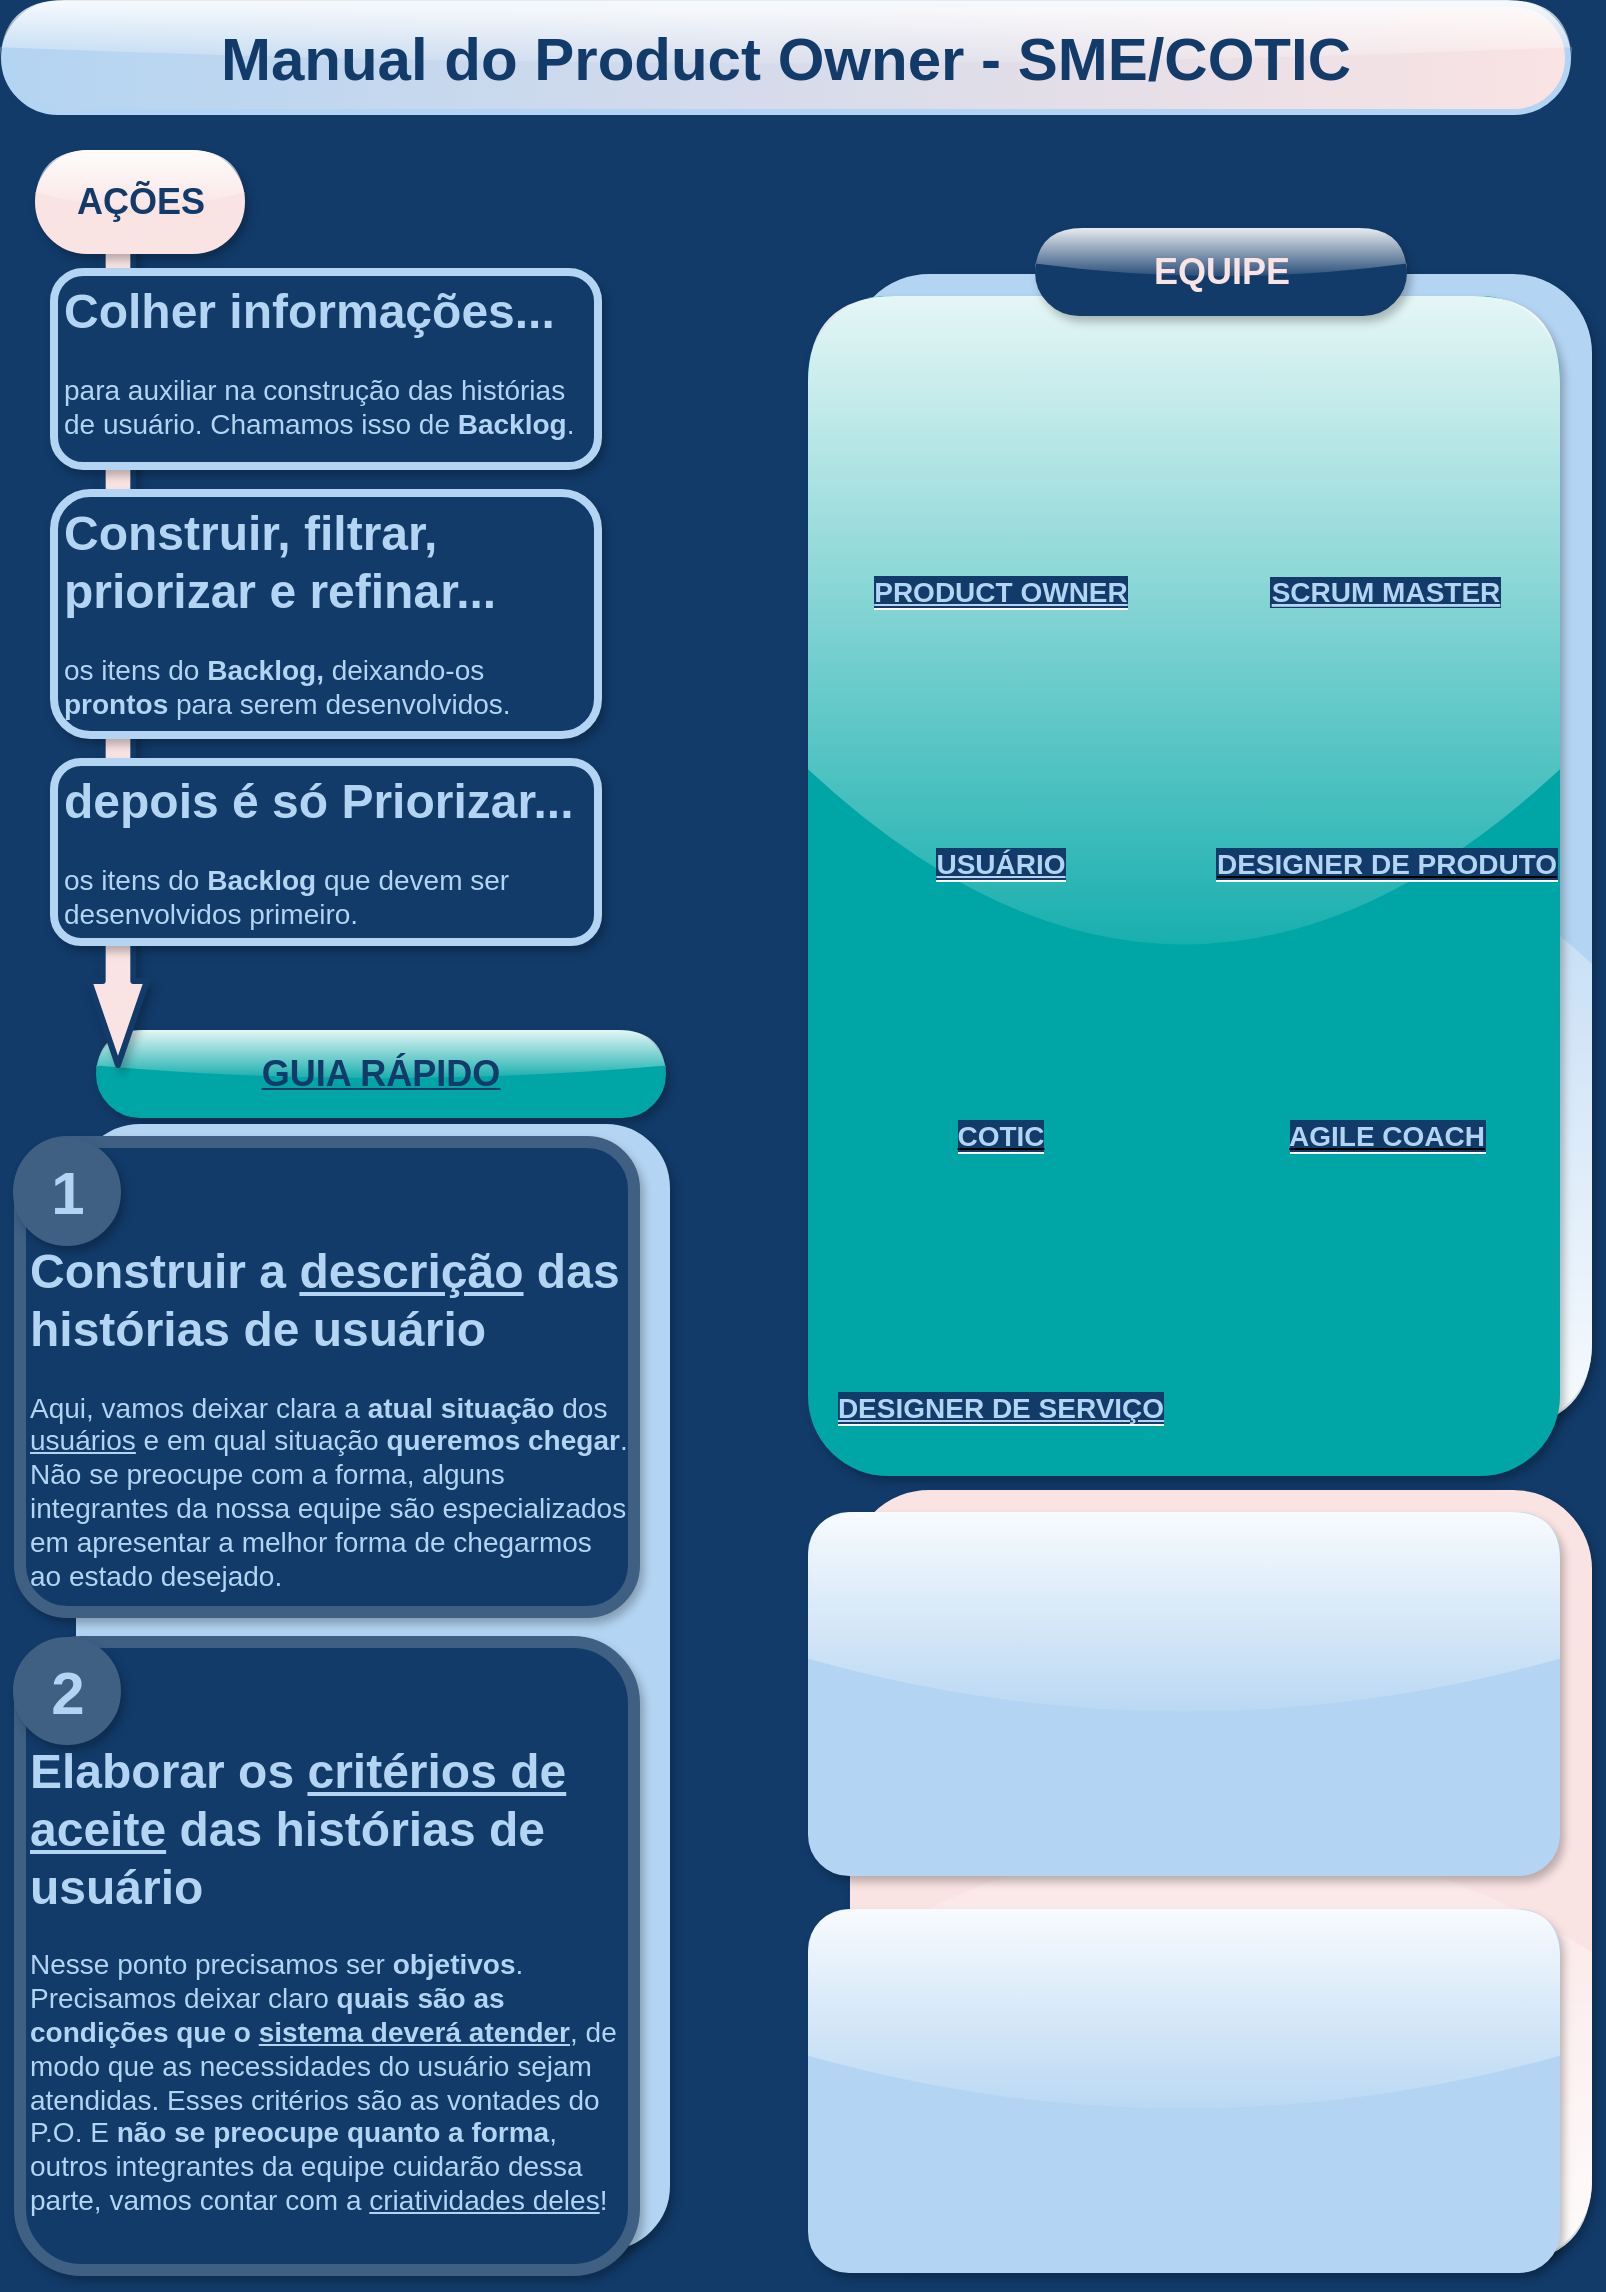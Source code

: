 <mxfile pages="1" version="11.2.4" type="device"><diagram id="JKY-wiaCKK-vyxLStYb8" name="Page-1"><mxGraphModel dx="1422" dy="741" grid="0" gridSize="10" guides="1" tooltips="1" connect="1" arrows="1" fold="1" page="1" pageScale="1" pageWidth="827" pageHeight="1169" background="#123B6A" math="0" shadow="0"><root><mxCell id="0"/><mxCell id="1" parent="0"/><mxCell id="4FU0ySjmOqO9Q_p-P7nD-23" value="&lt;h1&gt;&lt;br&gt;&lt;/h1&gt;" style="text;html=1;strokeColor=#FAE3E3;fillColor=#FAE3E3;spacing=5;spacingTop=-20;whiteSpace=wrap;overflow=hidden;rounded=1;shadow=1;strokeWidth=6;glass=1;arcSize=10;comic=0;collapsible=0;rotation=180;" parent="1" vertex="1"><mxGeometry x="446" y="761" width="365" height="380" as="geometry"/></mxCell><mxCell id="7E8-UjbcB-CwcvHx171b-8" value="&lt;font color=&quot;#123b6a&quot;&gt;&lt;span style=&quot;font-size: 18px&quot;&gt;&lt;b&gt;&lt;u&gt;GUIA RÁPIDO&lt;/u&gt;&lt;/b&gt;&lt;/span&gt;&lt;/font&gt;" style="text;html=1;strokeColor=#00A6A6;fillColor=#00A6A6;align=center;verticalAlign=middle;whiteSpace=wrap;rounded=1;strokeWidth=2;perimeterSpacing=0;glass=1;shadow=1;comic=0;arcSize=50;" parent="1" vertex="1"><mxGeometry x="67" y="529" width="283" height="42" as="geometry"/></mxCell><mxCell id="7E8-UjbcB-CwcvHx171b-15" value="&lt;h1&gt;&lt;br&gt;&lt;/h1&gt;" style="text;html=1;strokeColor=#B3D4F2;fillColor=#B3D4F2;spacing=5;spacingTop=-20;whiteSpace=wrap;overflow=hidden;rounded=1;shadow=1;strokeWidth=6;glass=0;arcSize=10;comic=0;collapsible=0;" parent="1" vertex="1"><mxGeometry x="59" y="578" width="291" height="557" as="geometry"/></mxCell><mxCell id="7E8-UjbcB-CwcvHx171b-1" value="&lt;font style=&quot;font-size: 30px&quot; color=&quot;#123b6a&quot;&gt;&lt;b&gt;Manual do Product Owner - SME/COTIC&lt;/b&gt;&lt;/font&gt;" style="text;html=1;align=center;verticalAlign=middle;whiteSpace=wrap;rounded=1;fillColor=#FAE3E3;strokeColor=#B3D4F2;strokeWidth=3;glass=1;arcSize=50;gradientColor=#B3D4F2;gradientDirection=west;" parent="1" vertex="1"><mxGeometry x="20" y="15" width="782" height="54" as="geometry"/></mxCell><mxCell id="7E8-UjbcB-CwcvHx171b-6" value="" style="shape=flexArrow;endArrow=classic;html=1;fillColor=#FAE3E3;strokeColor=#123B6A;strokeWidth=3;width=13.333;endSize=13;comic=0;shadow=1;endWidth=10.556;" parent="1" edge="1"><mxGeometry width="50" height="50" relative="1" as="geometry"><mxPoint x="77" y="121" as="sourcePoint"/><mxPoint x="77" y="547" as="targetPoint"/></mxGeometry></mxCell><mxCell id="7E8-UjbcB-CwcvHx171b-3" value="&lt;h1&gt;&lt;font color=&quot;#b3d4f2&quot;&gt;Colher informações...&lt;/font&gt;&lt;/h1&gt;&lt;p style=&quot;font-size: 14px&quot;&gt;&lt;font color=&quot;#b3d4f2&quot; style=&quot;font-size: 14px&quot;&gt;para auxiliar na construção das histórias de usuário. Chamamos isso de &lt;b&gt;Backlog&lt;/b&gt;.&lt;/font&gt;&lt;/p&gt;" style="text;html=1;strokeColor=#B3D4F2;fillColor=#123B6A;spacing=5;spacingTop=-20;whiteSpace=wrap;overflow=hidden;rounded=1;shadow=1;strokeWidth=4;glass=0;" parent="1" vertex="1"><mxGeometry x="45" y="149" width="272" height="97" as="geometry"/></mxCell><mxCell id="7E8-UjbcB-CwcvHx171b-4" value="&lt;h1&gt;&lt;font color=&quot;#b3d4f2&quot;&gt;Construir, filtrar, priorizar e refinar...&lt;/font&gt;&lt;/h1&gt;&lt;p style=&quot;font-size: 14px&quot;&gt;&lt;font color=&quot;#b3d4f2&quot; style=&quot;font-size: 14px&quot;&gt;os itens do &lt;b&gt;Backlog, &lt;/b&gt;deixando-os &lt;b&gt;prontos&lt;/b&gt; para serem desenvolvidos.&lt;/font&gt;&lt;/p&gt;" style="text;html=1;strokeColor=#B3D4F2;fillColor=#123B6A;spacing=5;spacingTop=-20;whiteSpace=wrap;overflow=hidden;rounded=1;shadow=1;strokeWidth=4;glass=0;" parent="1" vertex="1"><mxGeometry x="45" y="259.5" width="272" height="121" as="geometry"/></mxCell><mxCell id="7E8-UjbcB-CwcvHx171b-5" value="&lt;h1&gt;&lt;font color=&quot;#b3d4f2&quot;&gt;depois é só Priorizar...&lt;/font&gt;&lt;/h1&gt;&lt;p style=&quot;font-size: 14px&quot;&gt;&lt;font color=&quot;#b3d4f2&quot; style=&quot;font-size: 14px&quot;&gt;os itens do &lt;b&gt;Backlog &lt;/b&gt;que devem ser desenvolvidos primeiro.&lt;/font&gt;&lt;/p&gt;" style="text;html=1;strokeColor=#B3D4F2;fillColor=#123B6A;spacing=5;spacingTop=-20;whiteSpace=wrap;overflow=hidden;rounded=1;shadow=1;strokeWidth=4;glass=0;" parent="1" vertex="1"><mxGeometry x="45" y="394" width="272" height="90" as="geometry"/></mxCell><mxCell id="7E8-UjbcB-CwcvHx171b-2" value="&lt;font style=&quot;font-size: 18px&quot; color=&quot;#123b6a&quot;&gt;&lt;b&gt;AÇÕES&lt;/b&gt;&lt;/font&gt;" style="text;html=1;strokeColor=#FAE3E3;fillColor=#FAE3E3;align=center;verticalAlign=middle;whiteSpace=wrap;rounded=1;strokeWidth=2;perimeterSpacing=0;glass=1;shadow=1;comic=0;arcSize=50;" parent="1" vertex="1"><mxGeometry x="36.5" y="89" width="103" height="50" as="geometry"/></mxCell><mxCell id="7E8-UjbcB-CwcvHx171b-13" value="&lt;h1&gt;&lt;font color=&quot;#b3d4f2&quot;&gt;&lt;br&gt;&lt;/font&gt;&lt;/h1&gt;&lt;h1&gt;&lt;font color=&quot;#b3d4f2&quot;&gt;Construir a &lt;u&gt;descrição&lt;/u&gt; das histórias de usuário&lt;/font&gt;&lt;/h1&gt;&lt;p style=&quot;font-size: 14px&quot;&gt;&lt;font color=&quot;#b3d4f2&quot; style=&quot;font-size: 14px&quot;&gt;Aqui, vamos deixar clara a &lt;b&gt;atual situação&lt;/b&gt; dos &lt;u&gt;usuários&lt;/u&gt; e em qual situação &lt;b&gt;queremos chegar&lt;/b&gt;. Não se preocupe com a forma, alguns integrantes da nossa equipe são especializados em apresentar a melhor forma de chegarmos ao estado desejado.&lt;/font&gt;&lt;/p&gt;" style="text;html=1;strokeColor=#3F6083;fillColor=#123B6A;spacing=5;spacingTop=-20;whiteSpace=wrap;overflow=hidden;rounded=1;shadow=1;strokeWidth=6;glass=0;arcSize=10;comic=0;collapsible=0;" parent="1" vertex="1"><mxGeometry x="28" y="584" width="307" height="235" as="geometry"/></mxCell><mxCell id="7E8-UjbcB-CwcvHx171b-16" value="&lt;h1&gt;&lt;font color=&quot;#b3d4f2&quot;&gt;&lt;br&gt;&lt;/font&gt;&lt;/h1&gt;&lt;h1&gt;&lt;font color=&quot;#b3d4f2&quot;&gt;Elaborar os&amp;nbsp;&lt;u&gt;critérios de aceite&lt;/u&gt;&amp;nbsp;das histórias de usuário&lt;/font&gt;&lt;/h1&gt;&lt;p style=&quot;font-size: 14px&quot;&gt;&lt;font color=&quot;#b3d4f2&quot; style=&quot;font-size: 14px&quot;&gt;Nesse ponto precisamos ser &lt;b&gt;objetivos&lt;/b&gt;. Precisamos deixar claro&amp;nbsp;&lt;b&gt;quais são as condições que o &lt;u&gt;sistema deverá atender&lt;/u&gt;&lt;/b&gt;, de modo que as necessidades do usuário sejam atendidas. Esses critérios são as vontades do P.O. E &lt;b&gt;não se preocupe quanto a forma&lt;/b&gt;, outros integrantes da equipe cuidarão dessa parte, vamos contar com a &lt;u&gt;criatividades deles&lt;/u&gt;!&lt;/font&gt;&lt;/p&gt;" style="text;html=1;strokeColor=#3F6083;fillColor=#123B6A;spacing=5;spacingTop=-20;whiteSpace=wrap;overflow=hidden;rounded=1;shadow=1;strokeWidth=6;glass=0;arcSize=10;comic=0;collapsible=0;" parent="1" vertex="1"><mxGeometry x="28" y="834" width="307" height="314" as="geometry"/></mxCell><mxCell id="7E8-UjbcB-CwcvHx171b-18" value="&lt;b&gt;&lt;font style=&quot;font-size: 30px&quot; color=&quot;#b3d4f2&quot;&gt;1&lt;/font&gt;&lt;/b&gt;" style="ellipse;whiteSpace=wrap;html=1;aspect=fixed;rounded=1;shadow=1;glass=0;comic=0;strokeColor=#3F6083;strokeWidth=6;fillColor=#3F6083;" parent="1" vertex="1"><mxGeometry x="27.5" y="585" width="48" height="48" as="geometry"/></mxCell><mxCell id="7E8-UjbcB-CwcvHx171b-19" value="&lt;b&gt;&lt;font style=&quot;font-size: 30px&quot; color=&quot;#b3d4f2&quot;&gt;2&lt;/font&gt;&lt;/b&gt;" style="ellipse;whiteSpace=wrap;html=1;aspect=fixed;rounded=1;shadow=1;glass=0;comic=0;strokeColor=#3F6083;strokeWidth=6;fillColor=#3F6083;" parent="1" vertex="1"><mxGeometry x="27.5" y="834.5" width="48" height="48" as="geometry"/></mxCell><mxCell id="4FU0ySjmOqO9Q_p-P7nD-4" value="&lt;h1&gt;&lt;br&gt;&lt;/h1&gt;" style="text;html=1;strokeColor=#B3D4F2;fillColor=#B3D4F2;spacing=5;spacingTop=-20;whiteSpace=wrap;overflow=hidden;rounded=1;shadow=1;strokeWidth=6;glass=1;arcSize=10;comic=0;collapsible=0;rotation=180;" parent="1" vertex="1"><mxGeometry x="446" y="153" width="365" height="570" as="geometry"/></mxCell><mxCell id="4FU0ySjmOqO9Q_p-P7nD-5" value="&lt;h1&gt;&lt;br&gt;&lt;/h1&gt;" style="text;html=1;strokeColor=#00A6A6;fillColor=#00A6A6;spacing=5;spacingTop=-20;whiteSpace=wrap;overflow=hidden;rounded=1;shadow=1;strokeWidth=6;glass=1;arcSize=10;comic=0;collapsible=0;" parent="1" vertex="1"><mxGeometry x="425" y="164" width="370" height="584" as="geometry"/></mxCell><mxCell id="4FU0ySjmOqO9Q_p-P7nD-8" value="&lt;u&gt;&lt;b&gt;&lt;font color=&quot;#b3d4f2&quot; style=&quot;background-color: rgb(18 , 59 , 106) ; font-size: 14px&quot;&gt;COTIC&lt;/font&gt;&lt;/b&gt;&lt;/u&gt;" style="shape=image;html=1;verticalAlign=top;verticalLabelPosition=bottom;labelBackgroundColor=#ffffff;imageAspect=0;aspect=fixed;image=https://cdn3.iconfinder.com/data/icons/business-avatar-1/512/10_avatar-128.png;glass=1;strokeColor=#217092;fillColor=#217092;" parent="1" vertex="1"><mxGeometry x="463" y="455.5" width="110" height="110" as="geometry"/></mxCell><mxCell id="4FU0ySjmOqO9Q_p-P7nD-2" value="&lt;font color=&quot;#b3d4f2&quot; size=&quot;1&quot;&gt;&lt;u style=&quot;font-size: 14px ; background-color: rgb(18 , 59 , 106)&quot;&gt;&lt;b&gt;USUÁRIO&lt;/b&gt;&lt;/u&gt;&lt;/font&gt;" style="shape=image;html=1;verticalAlign=top;verticalLabelPosition=bottom;labelBackgroundColor=#ffffff;imageAspect=0;aspect=fixed;image=https://cdn3.iconfinder.com/data/icons/business-avatar-1/512/1_avatar-128.png" parent="1" vertex="1"><mxGeometry x="463" y="319.5" width="110" height="110" as="geometry"/></mxCell><mxCell id="4FU0ySjmOqO9Q_p-P7nD-9" value="&lt;font style=&quot;font-size: 14px ; background-color: rgb(18 , 59 , 106)&quot; color=&quot;#b3d4f2&quot;&gt;&lt;b&gt;&lt;u&gt;DESIGNER DE SERVIÇO&lt;/u&gt;&lt;/b&gt;&lt;/font&gt;" style="shape=image;html=1;verticalAlign=top;verticalLabelPosition=bottom;labelBackgroundColor=#ffffff;imageAspect=0;aspect=fixed;image=https://cdn3.iconfinder.com/data/icons/business-avatar-1/512/5_avatar-128.png;glass=1;strokeColor=#217092;fillColor=#217092;" parent="1" vertex="1"><mxGeometry x="463" y="591.5" width="110" height="110" as="geometry"/></mxCell><mxCell id="4FU0ySjmOqO9Q_p-P7nD-1" value="&lt;font color=&quot;#b3d4f2&quot;&gt;&lt;b&gt;&lt;font style=&quot;font-size: 14px ; background-color: rgb(18 , 59 , 106)&quot;&gt;&lt;u&gt;PRODUCT OWNER&lt;/u&gt;&lt;/font&gt;&lt;/b&gt;&lt;br&gt;&lt;/font&gt;" style="shape=image;html=1;verticalAlign=top;verticalLabelPosition=bottom;labelBackgroundColor=#ffffff;imageAspect=0;aspect=fixed;image=https://cdn3.iconfinder.com/data/icons/business-avatar-1/512/4_avatar-128.png" parent="1" vertex="1"><mxGeometry x="463" y="184" width="110" height="110" as="geometry"/></mxCell><mxCell id="4FU0ySjmOqO9Q_p-P7nD-10" value="&lt;u&gt;&lt;b&gt;&lt;font style=&quot;font-size: 14px ; background-color: rgb(18 , 59 , 106)&quot; color=&quot;#b3d4f2&quot;&gt;AGILE COACH&lt;/font&gt;&lt;/b&gt;&lt;/u&gt;" style="shape=image;html=1;verticalAlign=top;verticalLabelPosition=bottom;labelBackgroundColor=#ffffff;imageAspect=0;aspect=fixed;image=https://cdn3.iconfinder.com/data/icons/business-avatar-1/512/11_avatar-128.png;glass=1;strokeColor=#217092;fillColor=#217092;" parent="1" vertex="1"><mxGeometry x="656" y="455.5" width="110" height="110" as="geometry"/></mxCell><mxCell id="4FU0ySjmOqO9Q_p-P7nD-11" value="&lt;u&gt;&lt;b&gt;&lt;font color=&quot;#b3d4f2&quot; style=&quot;background-color: rgb(18 , 59 , 106) ; font-size: 14px&quot;&gt;DESIGNER DE PRODUTO&lt;/font&gt;&lt;/b&gt;&lt;/u&gt;" style="shape=image;html=1;verticalAlign=top;verticalLabelPosition=bottom;labelBackgroundColor=#ffffff;imageAspect=0;aspect=fixed;image=https://cdn3.iconfinder.com/data/icons/business-avatar-1/512/12_avatar-128.png;glass=1;strokeColor=#217092;fillColor=#217092;" parent="1" vertex="1"><mxGeometry x="656" y="319.5" width="110" height="110" as="geometry"/></mxCell><mxCell id="4FU0ySjmOqO9Q_p-P7nD-13" value="SCRUM MASTER" style="shape=image;verticalLabelPosition=bottom;labelBackgroundColor=#123B6A;verticalAlign=top;aspect=fixed;imageAspect=0;image=https://cdn3.iconfinder.com/data/icons/business-avatar-1/512/8_avatar-128.png;fontStyle=5;fontColor=#B3D4F2;fontSize=14;" parent="1" vertex="1"><mxGeometry x="656" y="184" width="110" height="110" as="geometry"/></mxCell><mxCell id="4FU0ySjmOqO9Q_p-P7nD-3" value="&lt;font style=&quot;font-size: 18px&quot; color=&quot;#fae3e3&quot;&gt;&lt;b&gt;EQUIPE&lt;/b&gt;&lt;/font&gt;" style="text;html=1;strokeColor=#123B6A;fillColor=#123B6A;align=center;verticalAlign=middle;whiteSpace=wrap;rounded=1;strokeWidth=2;perimeterSpacing=0;glass=1;shadow=1;comic=0;arcSize=50;" parent="1" vertex="1"><mxGeometry x="536.5" y="128" width="184" height="42" as="geometry"/></mxCell><mxCell id="4FU0ySjmOqO9Q_p-P7nD-21" value="&lt;h1 style=&quot;font-size: 14px&quot;&gt;&lt;br&gt;&lt;/h1&gt;" style="text;html=1;strokeColor=#B3D4F2;fillColor=#B3D4F2;spacing=5;spacingTop=-20;whiteSpace=wrap;overflow=hidden;rounded=1;shadow=1;strokeWidth=6;glass=1;arcSize=10;comic=0;collapsible=0;" parent="1" vertex="1"><mxGeometry x="425" y="772" width="370" height="176" as="geometry"/></mxCell><mxCell id="4FU0ySjmOqO9Q_p-P7nD-22" value="&lt;h1&gt;&lt;br&gt;&lt;/h1&gt;" style="text;html=1;strokeColor=#B3D4F2;fillColor=#B3D4F2;spacing=5;spacingTop=-20;whiteSpace=wrap;overflow=hidden;rounded=1;shadow=1;strokeWidth=6;glass=1;arcSize=10;comic=0;collapsible=0;" parent="1" vertex="1"><mxGeometry x="425" y="970.5" width="370" height="176" as="geometry"/></mxCell></root></mxGraphModel></diagram></mxfile>